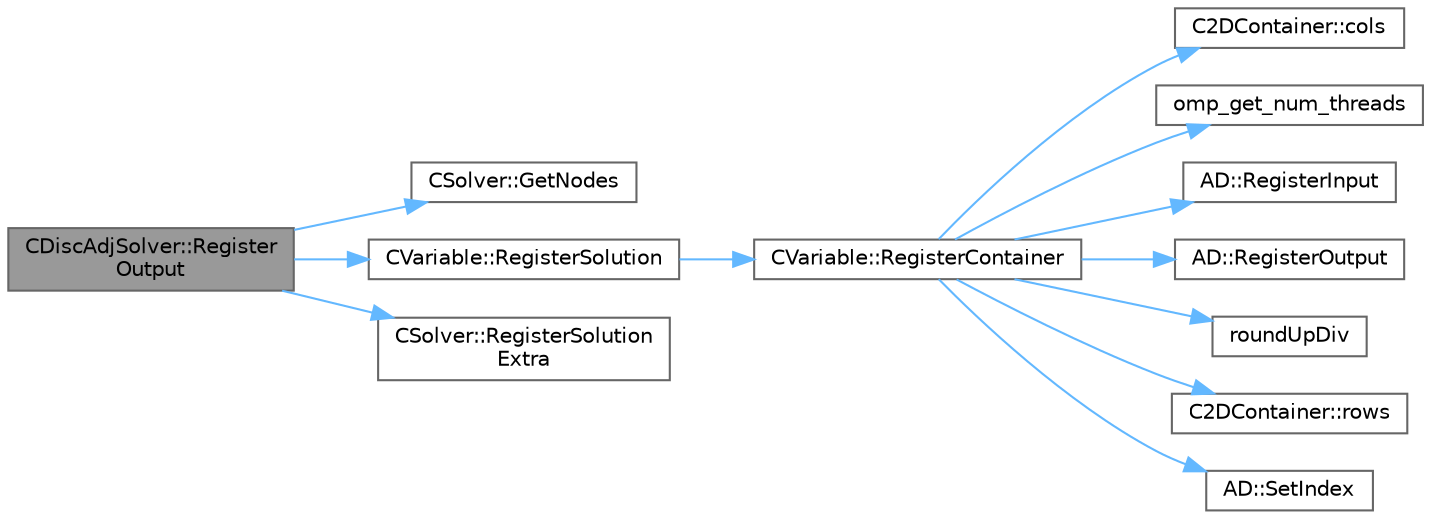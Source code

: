 digraph "CDiscAdjSolver::RegisterOutput"
{
 // LATEX_PDF_SIZE
  bgcolor="transparent";
  edge [fontname=Helvetica,fontsize=10,labelfontname=Helvetica,labelfontsize=10];
  node [fontname=Helvetica,fontsize=10,shape=box,height=0.2,width=0.4];
  rankdir="LR";
  Node1 [id="Node000001",label="CDiscAdjSolver::Register\lOutput",height=0.2,width=0.4,color="gray40", fillcolor="grey60", style="filled", fontcolor="black",tooltip="Performs the preprocessing of the adjoint AD-based solver. Registers all necessary variables that are..."];
  Node1 -> Node2 [id="edge1_Node000001_Node000002",color="steelblue1",style="solid",tooltip=" "];
  Node2 [id="Node000002",label="CSolver::GetNodes",height=0.2,width=0.4,color="grey40", fillcolor="white", style="filled",URL="$classCSolver.html#adb28ae3845a6b61cf764a8e9fe4b794e",tooltip="Allow outside access to the nodes of the solver, containing conservatives, primitives,..."];
  Node1 -> Node3 [id="edge2_Node000001_Node000003",color="steelblue1",style="solid",tooltip=" "];
  Node3 [id="Node000003",label="CVariable::RegisterSolution",height=0.2,width=0.4,color="grey40", fillcolor="white", style="filled",URL="$classCVariable.html#ac7c3250fb186e2e086faac63fa5b3f64",tooltip="Register the variables in the solution array as input/output variable."];
  Node3 -> Node4 [id="edge3_Node000003_Node000004",color="steelblue1",style="solid",tooltip=" "];
  Node4 [id="Node000004",label="CVariable::RegisterContainer",height=0.2,width=0.4,color="grey40", fillcolor="white", style="filled",URL="$classCVariable.html#af1541ca69d90ce4edb06d587b3295504",tooltip=" "];
  Node4 -> Node5 [id="edge4_Node000004_Node000005",color="steelblue1",style="solid",tooltip=" "];
  Node5 [id="Node000005",label="C2DContainer::cols",height=0.2,width=0.4,color="grey40", fillcolor="white", style="filled",URL="$classC2DContainer.html#ab6d9161cd08887f034322ebcbc3deb12",tooltip=" "];
  Node4 -> Node6 [id="edge5_Node000004_Node000006",color="steelblue1",style="solid",tooltip=" "];
  Node6 [id="Node000006",label="omp_get_num_threads",height=0.2,width=0.4,color="grey40", fillcolor="white", style="filled",URL="$omp__structure_8hpp.html#a15e588e219ac407d67b02755aab67506",tooltip="Number of threads in current team."];
  Node4 -> Node7 [id="edge6_Node000004_Node000007",color="steelblue1",style="solid",tooltip=" "];
  Node7 [id="Node000007",label="AD::RegisterInput",height=0.2,width=0.4,color="grey40", fillcolor="white", style="filled",URL="$namespaceAD.html#a142308d54379f7aaa1c72195fb5fe992",tooltip="Registers the variable as an input. I.e. as a leaf of the computational graph."];
  Node4 -> Node8 [id="edge7_Node000004_Node000008",color="steelblue1",style="solid",tooltip=" "];
  Node8 [id="Node000008",label="AD::RegisterOutput",height=0.2,width=0.4,color="grey40", fillcolor="white", style="filled",URL="$namespaceAD.html#ae381e45797545e980376c4aeb3f5afdc",tooltip="Registers the variable as an output. I.e. as the root of the computational graph."];
  Node4 -> Node9 [id="edge8_Node000004_Node000009",color="steelblue1",style="solid",tooltip=" "];
  Node9 [id="Node000009",label="roundUpDiv",height=0.2,width=0.4,color="grey40", fillcolor="white", style="filled",URL="$omp__structure_8hpp.html#a1c00281f52b615b111a4990b2d2a5157",tooltip="Integer division rounding up."];
  Node4 -> Node10 [id="edge9_Node000004_Node000010",color="steelblue1",style="solid",tooltip=" "];
  Node10 [id="Node000010",label="C2DContainer::rows",height=0.2,width=0.4,color="grey40", fillcolor="white", style="filled",URL="$classC2DContainer.html#ae383e99c56a27231333d71dfb8810623",tooltip=" "];
  Node4 -> Node11 [id="edge10_Node000004_Node000011",color="steelblue1",style="solid",tooltip=" "];
  Node11 [id="Node000011",label="AD::SetIndex",height=0.2,width=0.4,color="grey40", fillcolor="white", style="filled",URL="$namespaceAD.html#a93909396dd20444ea1ad3100003ff08c",tooltip="Evaluates and saves gradient data from a variable."];
  Node1 -> Node12 [id="edge11_Node000001_Node000012",color="steelblue1",style="solid",tooltip=" "];
  Node12 [id="Node000012",label="CSolver::RegisterSolution\lExtra",height=0.2,width=0.4,color="grey40", fillcolor="white", style="filled",URL="$classCSolver.html#a906709de648d818075a9e063ad82c7ca",tooltip="Register In- or Output."];
}

